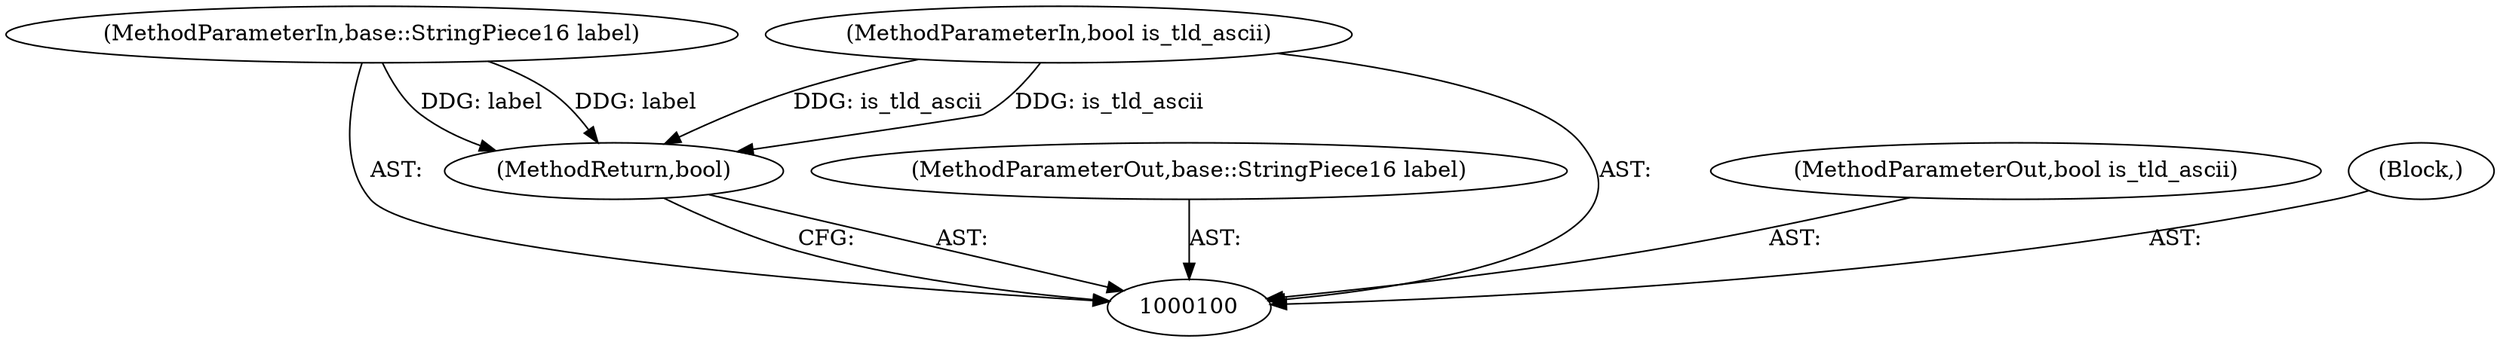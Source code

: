 digraph "0_Chrome_cc0bbcbe7c986094da8e58c37a21fdd179b686b0_3" {
"1000104" [label="(MethodReturn,bool)"];
"1000101" [label="(MethodParameterIn,base::StringPiece16 label)"];
"1000109" [label="(MethodParameterOut,base::StringPiece16 label)"];
"1000102" [label="(MethodParameterIn,bool is_tld_ascii)"];
"1000110" [label="(MethodParameterOut,bool is_tld_ascii)"];
"1000103" [label="(Block,)"];
"1000104" -> "1000100"  [label="AST: "];
"1000104" -> "1000100"  [label="CFG: "];
"1000102" -> "1000104"  [label="DDG: is_tld_ascii"];
"1000101" -> "1000104"  [label="DDG: label"];
"1000101" -> "1000100"  [label="AST: "];
"1000101" -> "1000104"  [label="DDG: label"];
"1000109" -> "1000100"  [label="AST: "];
"1000102" -> "1000100"  [label="AST: "];
"1000102" -> "1000104"  [label="DDG: is_tld_ascii"];
"1000110" -> "1000100"  [label="AST: "];
"1000103" -> "1000100"  [label="AST: "];
}
